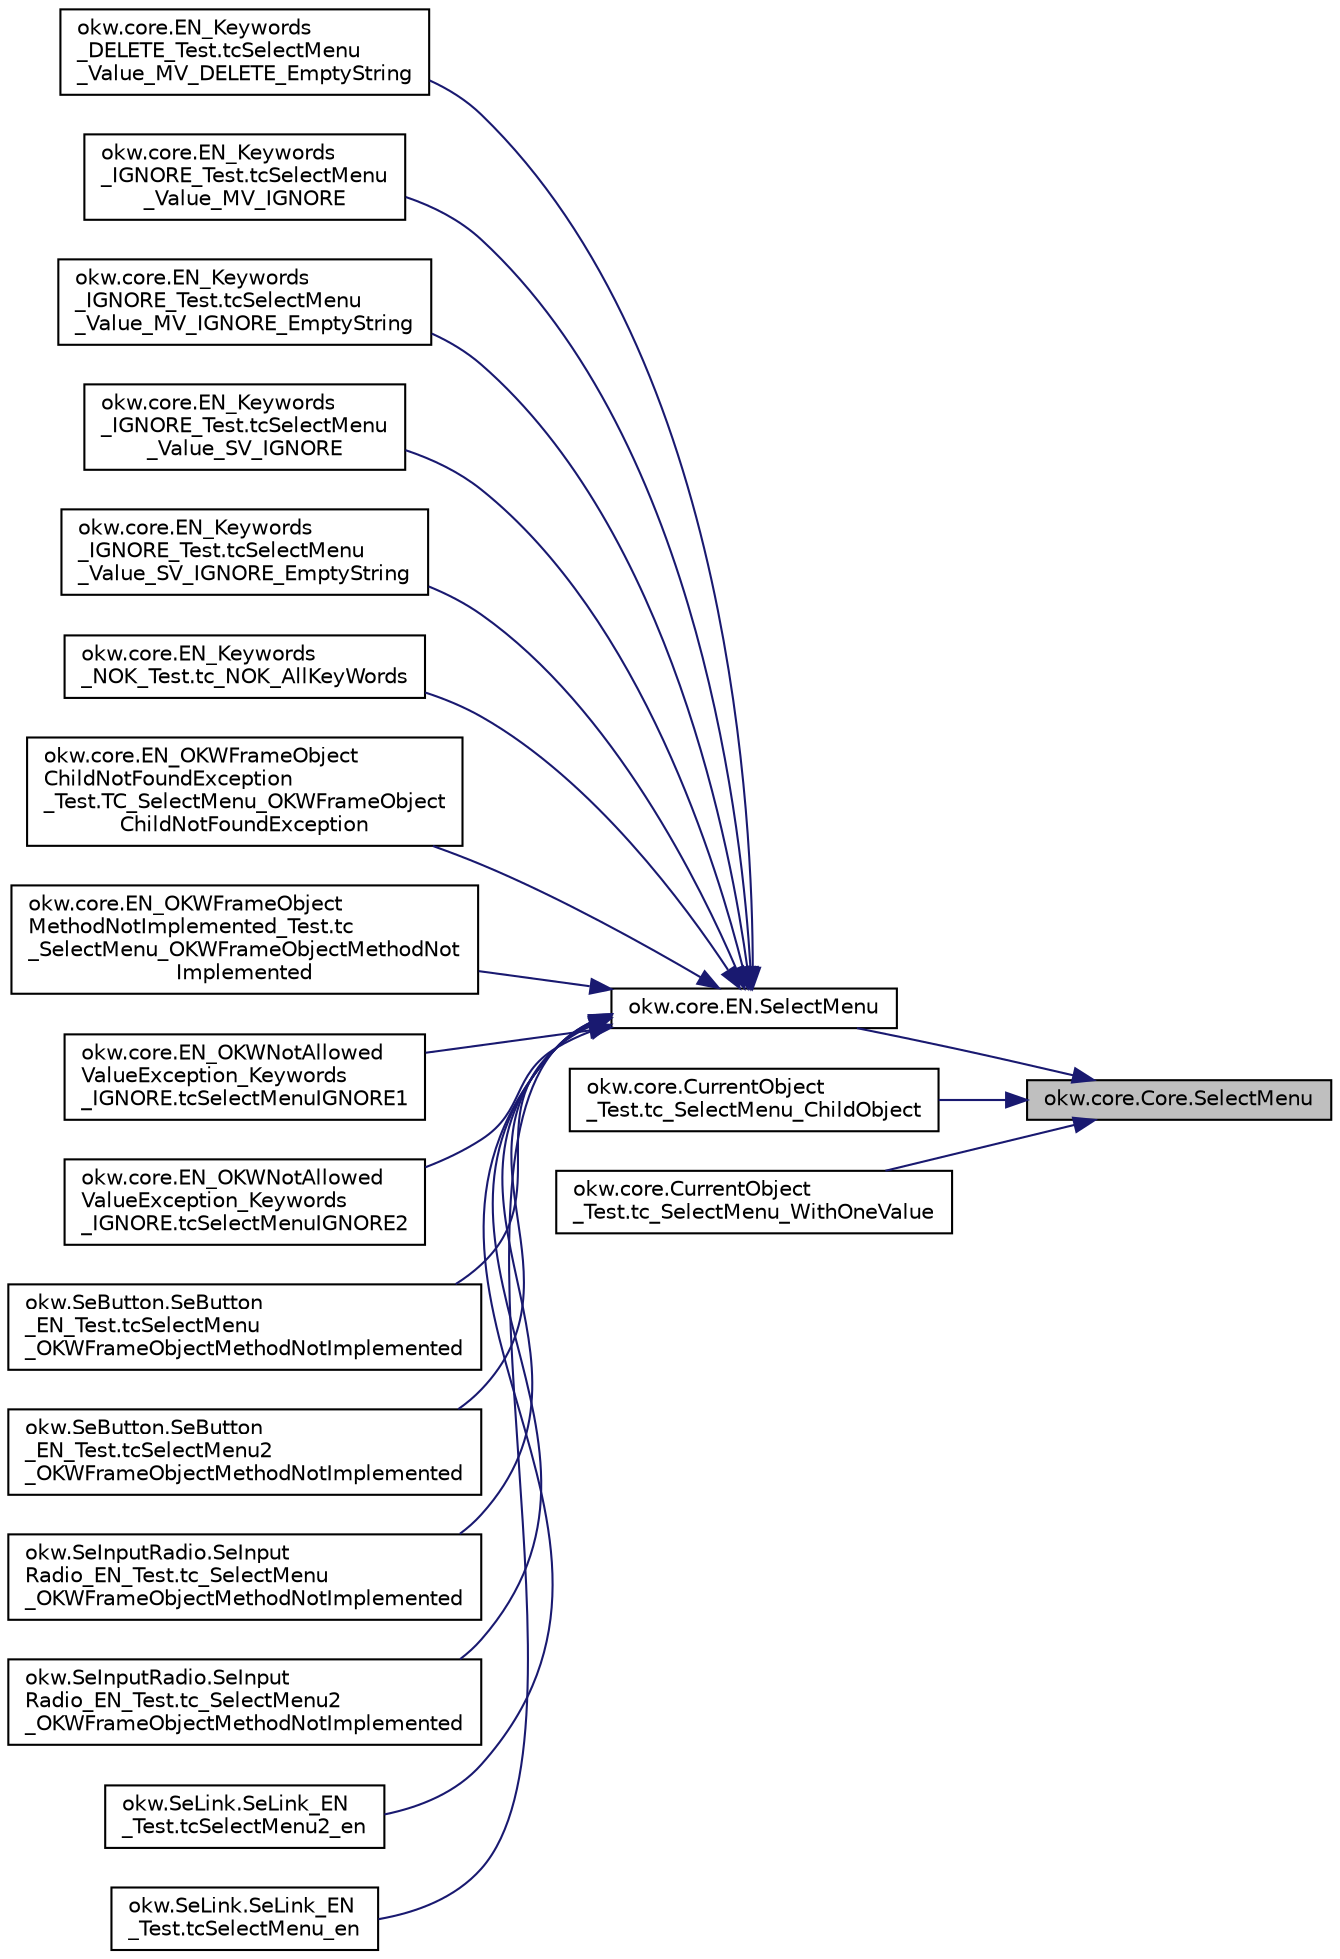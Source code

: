 digraph "okw.core.Core.SelectMenu"
{
 // INTERACTIVE_SVG=YES
 // LATEX_PDF_SIZE
  edge [fontname="Helvetica",fontsize="10",labelfontname="Helvetica",labelfontsize="10"];
  node [fontname="Helvetica",fontsize="10",shape=record];
  rankdir="RL";
  Node1341 [label="okw.core.Core.SelectMenu",height=0.2,width=0.4,color="black", fillcolor="grey75", style="filled", fontcolor="black",tooltip="Wählt den gegebenen Menü-Eintrag aus."];
  Node1341 -> Node1342 [dir="back",color="midnightblue",fontsize="10",style="solid",fontname="Helvetica"];
  Node1342 [label="okw.core.EN.SelectMenu",height=0.2,width=0.4,color="black", fillcolor="white", style="filled",URL="$classokw_1_1core_1_1_e_n.html#a520790674701ae4cfe410c4d02871b4b",tooltip="Wählt den gegebenen Menü-Eintrag aus."];
  Node1342 -> Node1343 [dir="back",color="midnightblue",fontsize="10",style="solid",fontname="Helvetica"];
  Node1343 [label="okw.core.EN_Keywords\l_DELETE_Test.tcSelectMenu\l_Value_MV_DELETE_EmptyString",height=0.2,width=0.4,color="black", fillcolor="white", style="filled",URL="$classokw_1_1core_1_1_e_n___keywords___d_e_l_e_t_e___test.html#a0e62a17933f21dc8c45b22def98ac192",tooltip=" "];
  Node1342 -> Node1344 [dir="back",color="midnightblue",fontsize="10",style="solid",fontname="Helvetica"];
  Node1344 [label="okw.core.EN_Keywords\l_IGNORE_Test.tcSelectMenu\l_Value_MV_IGNORE",height=0.2,width=0.4,color="black", fillcolor="white", style="filled",URL="$classokw_1_1core_1_1_e_n___keywords___i_g_n_o_r_e___test.html#ad6c84737f41d962461447d82b4d42d14",tooltip=" "];
  Node1342 -> Node1345 [dir="back",color="midnightblue",fontsize="10",style="solid",fontname="Helvetica"];
  Node1345 [label="okw.core.EN_Keywords\l_IGNORE_Test.tcSelectMenu\l_Value_MV_IGNORE_EmptyString",height=0.2,width=0.4,color="black", fillcolor="white", style="filled",URL="$classokw_1_1core_1_1_e_n___keywords___i_g_n_o_r_e___test.html#a74f27fe89955b19f4b2649ca1404f64e",tooltip=" "];
  Node1342 -> Node1346 [dir="back",color="midnightblue",fontsize="10",style="solid",fontname="Helvetica"];
  Node1346 [label="okw.core.EN_Keywords\l_IGNORE_Test.tcSelectMenu\l_Value_SV_IGNORE",height=0.2,width=0.4,color="black", fillcolor="white", style="filled",URL="$classokw_1_1core_1_1_e_n___keywords___i_g_n_o_r_e___test.html#ade34e763ac5f41c8e1ca265711309568",tooltip=" "];
  Node1342 -> Node1347 [dir="back",color="midnightblue",fontsize="10",style="solid",fontname="Helvetica"];
  Node1347 [label="okw.core.EN_Keywords\l_IGNORE_Test.tcSelectMenu\l_Value_SV_IGNORE_EmptyString",height=0.2,width=0.4,color="black", fillcolor="white", style="filled",URL="$classokw_1_1core_1_1_e_n___keywords___i_g_n_o_r_e___test.html#a506c974c872e07a670f36789ed7bd872",tooltip=" "];
  Node1342 -> Node1348 [dir="back",color="midnightblue",fontsize="10",style="solid",fontname="Helvetica"];
  Node1348 [label="okw.core.EN_Keywords\l_NOK_Test.tc_NOK_AllKeyWords",height=0.2,width=0.4,color="black", fillcolor="white", style="filled",URL="$classokw_1_1core_1_1_e_n___keywords___n_o_k___test.html#a81a960a2341dfb0e27da7871291c84dc",tooltip="Prüft methoden aufruf für einen einfachen Click."];
  Node1342 -> Node1349 [dir="back",color="midnightblue",fontsize="10",style="solid",fontname="Helvetica"];
  Node1349 [label="okw.core.EN_OKWFrameObject\lChildNotFoundException\l_Test.TC_SelectMenu_OKWFrameObject\lChildNotFoundException",height=0.2,width=0.4,color="black", fillcolor="white", style="filled",URL="$classokw_1_1core_1_1_e_n___o_k_w_frame_object_child_not_found_exception___test.html#ae337e2d44f1956aa94754d5a31a056d4",tooltip="Prüft ob die Ausnahme OKWFrameObjectChildNotFoundException durch SelectMenu ausgelöst wird,..."];
  Node1342 -> Node1350 [dir="back",color="midnightblue",fontsize="10",style="solid",fontname="Helvetica"];
  Node1350 [label="okw.core.EN_OKWFrameObject\lMethodNotImplemented_Test.tc\l_SelectMenu_OKWFrameObjectMethodNot\lImplemented",height=0.2,width=0.4,color="black", fillcolor="white", style="filled",URL="$classokw_1_1core_1_1_e_n___o_k_w_frame_object_method_not_implemented___test.html#a08132355de66e70e5ce86687eff16e37",tooltip="Prüft ob die Ausnahme OKWFrameObjectMethodNotImplemented von SelectMenu() ausgelöst wird."];
  Node1342 -> Node1351 [dir="back",color="midnightblue",fontsize="10",style="solid",fontname="Helvetica"];
  Node1351 [label="okw.core.EN_OKWNotAllowed\lValueException_Keywords\l_IGNORE.tcSelectMenuIGNORE1",height=0.2,width=0.4,color="black", fillcolor="white", style="filled",URL="$classokw_1_1core_1_1_e_n___o_k_w_not_allowed_value_exception___keywords___i_g_n_o_r_e.html#a7e021c63798b29c745416058859dcaf7",tooltip="Prüft ob \"${IGNORE} \" die Ausnahme okw.exceptions.OKWNotAllowedValueException auslöst."];
  Node1342 -> Node1352 [dir="back",color="midnightblue",fontsize="10",style="solid",fontname="Helvetica"];
  Node1352 [label="okw.core.EN_OKWNotAllowed\lValueException_Keywords\l_IGNORE.tcSelectMenuIGNORE2",height=0.2,width=0.4,color="black", fillcolor="white", style="filled",URL="$classokw_1_1core_1_1_e_n___o_k_w_not_allowed_value_exception___keywords___i_g_n_o_r_e.html#aa0cda1123844ea1eee902cd9cb81c97c",tooltip="Prüft ob \"\"${IGNORE}${TCN}\" die Ausnahme okw.exceptions.OKWNotAllowedValueException auslöst."];
  Node1342 -> Node1353 [dir="back",color="midnightblue",fontsize="10",style="solid",fontname="Helvetica"];
  Node1353 [label="okw.SeButton.SeButton\l_EN_Test.tcSelectMenu\l_OKWFrameObjectMethodNotImplemented",height=0.2,width=0.4,color="black", fillcolor="white", style="filled",URL="$classokw_1_1_se_button_1_1_se_button___e_n___test.html#ab1af03c3f8c8a60a122e80196137e310",tooltip="Test des Schlüsselwortes SelectMenu( FN ) für den GUI-Adapter SeButton."];
  Node1342 -> Node1354 [dir="back",color="midnightblue",fontsize="10",style="solid",fontname="Helvetica"];
  Node1354 [label="okw.SeButton.SeButton\l_EN_Test.tcSelectMenu2\l_OKWFrameObjectMethodNotImplemented",height=0.2,width=0.4,color="black", fillcolor="white", style="filled",URL="$classokw_1_1_se_button_1_1_se_button___e_n___test.html#af81903ac5af9b1a3786f833efda23b6c",tooltip="Test des Schlüsselwortes SelectMenu( FN, Val ) für den GUI-Adapter SeButton."];
  Node1342 -> Node1355 [dir="back",color="midnightblue",fontsize="10",style="solid",fontname="Helvetica"];
  Node1355 [label="okw.SeInputRadio.SeInput\lRadio_EN_Test.tc_SelectMenu\l_OKWFrameObjectMethodNotImplemented",height=0.2,width=0.4,color="black", fillcolor="white", style="filled",URL="$classokw_1_1_se_input_radio_1_1_se_input_radio___e_n___test.html#a732d76cbe7ff8d0391dba8ad2c813159",tooltip="Test des Schlüsselwortes SelectMenu( FN ) für den GUI-Adapter SeInputRadio."];
  Node1342 -> Node1356 [dir="back",color="midnightblue",fontsize="10",style="solid",fontname="Helvetica"];
  Node1356 [label="okw.SeInputRadio.SeInput\lRadio_EN_Test.tc_SelectMenu2\l_OKWFrameObjectMethodNotImplemented",height=0.2,width=0.4,color="black", fillcolor="white", style="filled",URL="$classokw_1_1_se_input_radio_1_1_se_input_radio___e_n___test.html#a3feeae8f9c7354413af1018025e6a8de",tooltip="Test des Schlüsselwortes SelectMenu( FN, Val ) für den GUI-Adapter SeInputRadio."];
  Node1342 -> Node1357 [dir="back",color="midnightblue",fontsize="10",style="solid",fontname="Helvetica"];
  Node1357 [label="okw.SeLink.SeLink_EN\l_Test.tcSelectMenu2_en",height=0.2,width=0.4,color="black", fillcolor="white", style="filled",URL="$classokw_1_1_se_link_1_1_se_link___e_n___test.html#a7dd40d8897c10c7a505f3036a691ffb8",tooltip="Prüft ob die SelectMenu( FN die Ausnahme OKWFrameObjectMethodNotImplemented auslöst."];
  Node1342 -> Node1358 [dir="back",color="midnightblue",fontsize="10",style="solid",fontname="Helvetica"];
  Node1358 [label="okw.SeLink.SeLink_EN\l_Test.tcSelectMenu_en",height=0.2,width=0.4,color="black", fillcolor="white", style="filled",URL="$classokw_1_1_se_link_1_1_se_link___e_n___test.html#a449fca9d76152071c249d73708a467d0",tooltip="Prüft ob die SelectMenu( FN, Val ) die Ausnahme OKWFrameObjectMethodNotImplemented auslöst."];
  Node1341 -> Node1359 [dir="back",color="midnightblue",fontsize="10",style="solid",fontname="Helvetica"];
  Node1359 [label="okw.core.CurrentObject\l_Test.tc_SelectMenu_ChildObject",height=0.2,width=0.4,color="black", fillcolor="white", style="filled",URL="$classokw_1_1core_1_1_current_object___test.html#a38f699ff1c42f2b01a051c7932312e51",tooltip="Testziel: Prüft den Aufruf der Methode SelectMenu( \"FN\" ) im ChildObject."];
  Node1341 -> Node1360 [dir="back",color="midnightblue",fontsize="10",style="solid",fontname="Helvetica"];
  Node1360 [label="okw.core.CurrentObject\l_Test.tc_SelectMenu_WithOneValue",height=0.2,width=0.4,color="black", fillcolor="white", style="filled",URL="$classokw_1_1core_1_1_current_object___test.html#a9526f44234b4b874d5f476c781a3069c",tooltip="Testziel: Prüft den Aufruf der Methode SelectMenu( FN ) im ChildObject."];
}
